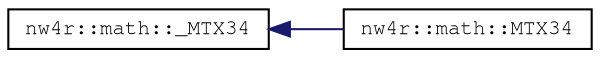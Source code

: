 digraph "Graphical Class Hierarchy"
{
 // LATEX_PDF_SIZE
  edge [fontname="FreeMono",fontsize="10",labelfontname="FreeMono",labelfontsize="10"];
  node [fontname="FreeMono",fontsize="10",shape=record];
  rankdir="LR";
  Node0 [label="nw4r::math::_MTX34",height=0.2,width=0.4,color="black", fillcolor="white", style="filled",URL="$structnw4r_1_1math_1_1___m_t_x34.html",tooltip=" "];
  Node0 -> Node1 [dir="back",color="midnightblue",fontsize="10",style="solid",fontname="FreeMono"];
  Node1 [label="nw4r::math::MTX34",height=0.2,width=0.4,color="black", fillcolor="white", style="filled",URL="$structnw4r_1_1math_1_1_m_t_x34.html",tooltip=" "];
}

